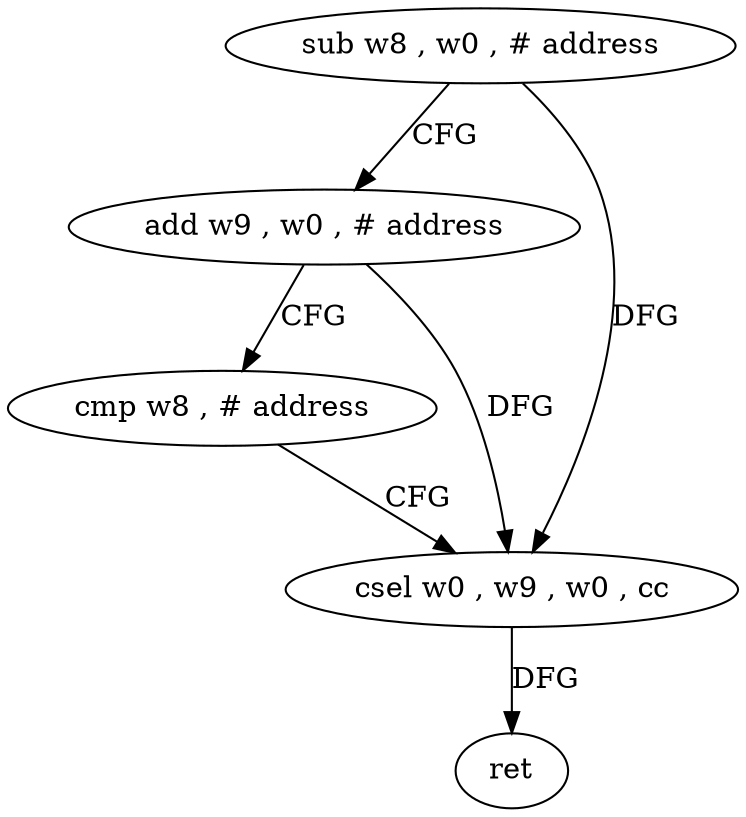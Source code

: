 digraph "func" {
"4217104" [label = "sub w8 , w0 , # address" ]
"4217108" [label = "add w9 , w0 , # address" ]
"4217112" [label = "cmp w8 , # address" ]
"4217116" [label = "csel w0 , w9 , w0 , cc" ]
"4217120" [label = "ret" ]
"4217104" -> "4217108" [ label = "CFG" ]
"4217104" -> "4217116" [ label = "DFG" ]
"4217108" -> "4217112" [ label = "CFG" ]
"4217108" -> "4217116" [ label = "DFG" ]
"4217112" -> "4217116" [ label = "CFG" ]
"4217116" -> "4217120" [ label = "DFG" ]
}
